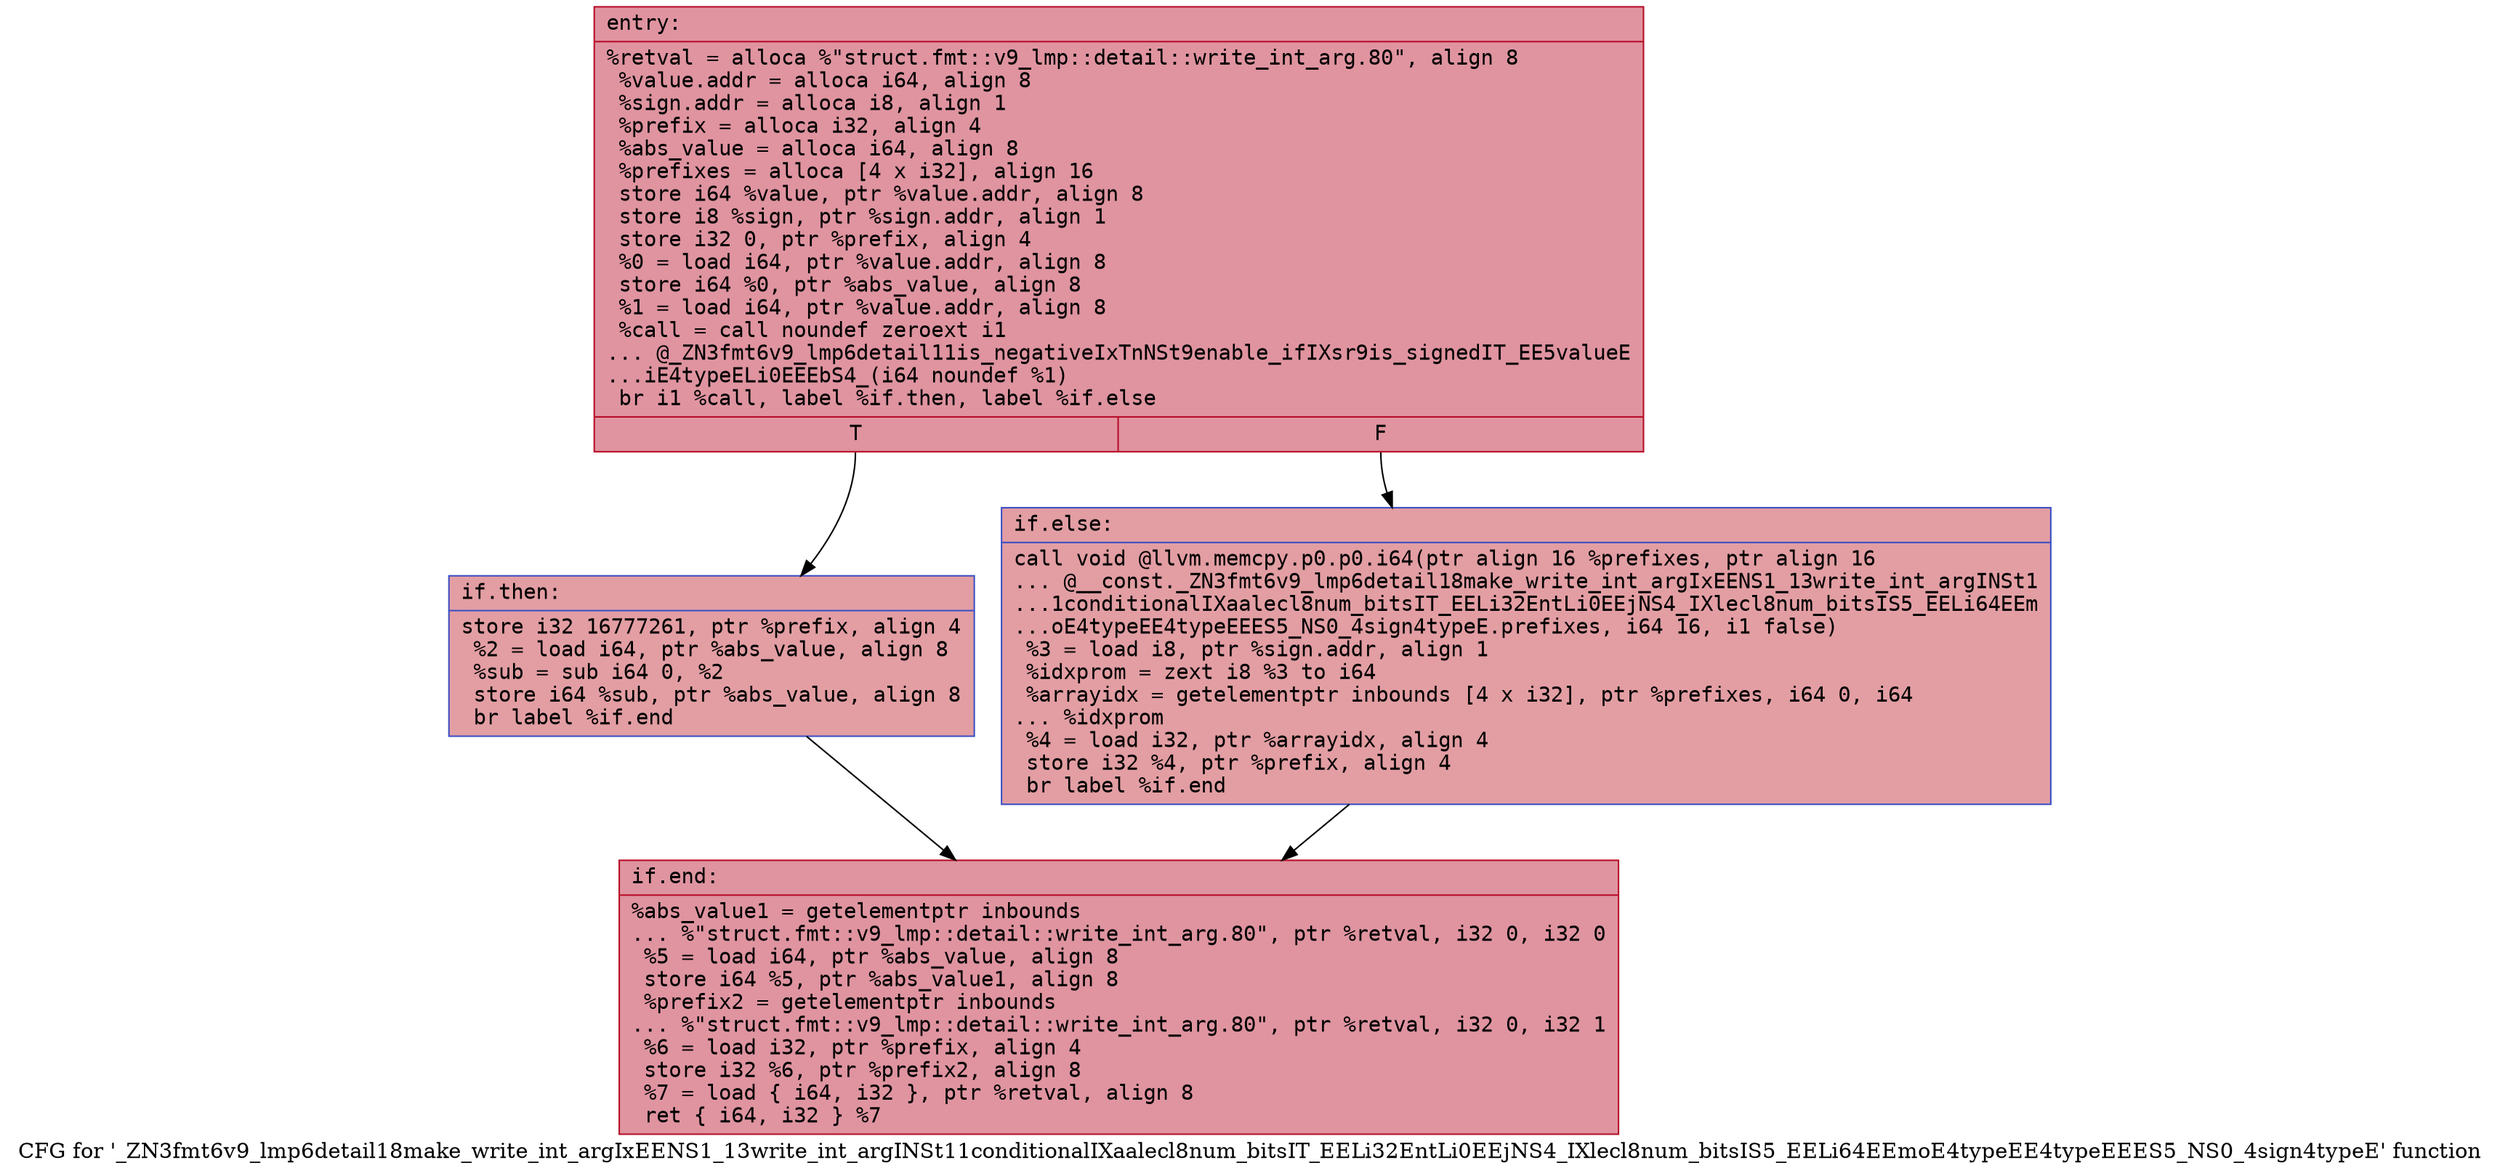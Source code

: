 digraph "CFG for '_ZN3fmt6v9_lmp6detail18make_write_int_argIxEENS1_13write_int_argINSt11conditionalIXaalecl8num_bitsIT_EELi32EntLi0EEjNS4_IXlecl8num_bitsIS5_EELi64EEmoE4typeEE4typeEEES5_NS0_4sign4typeE' function" {
	label="CFG for '_ZN3fmt6v9_lmp6detail18make_write_int_argIxEENS1_13write_int_argINSt11conditionalIXaalecl8num_bitsIT_EELi32EntLi0EEjNS4_IXlecl8num_bitsIS5_EELi64EEmoE4typeEE4typeEEES5_NS0_4sign4typeE' function";

	Node0x55fec355a070 [shape=record,color="#b70d28ff", style=filled, fillcolor="#b70d2870" fontname="Courier",label="{entry:\l|  %retval = alloca %\"struct.fmt::v9_lmp::detail::write_int_arg.80\", align 8\l  %value.addr = alloca i64, align 8\l  %sign.addr = alloca i8, align 1\l  %prefix = alloca i32, align 4\l  %abs_value = alloca i64, align 8\l  %prefixes = alloca [4 x i32], align 16\l  store i64 %value, ptr %value.addr, align 8\l  store i8 %sign, ptr %sign.addr, align 1\l  store i32 0, ptr %prefix, align 4\l  %0 = load i64, ptr %value.addr, align 8\l  store i64 %0, ptr %abs_value, align 8\l  %1 = load i64, ptr %value.addr, align 8\l  %call = call noundef zeroext i1\l... @_ZN3fmt6v9_lmp6detail11is_negativeIxTnNSt9enable_ifIXsr9is_signedIT_EE5valueE\l...iE4typeELi0EEEbS4_(i64 noundef %1)\l  br i1 %call, label %if.then, label %if.else\l|{<s0>T|<s1>F}}"];
	Node0x55fec355a070:s0 -> Node0x55fec355a990[tooltip="entry -> if.then\nProbability 50.00%" ];
	Node0x55fec355a070:s1 -> Node0x55fec355aa00[tooltip="entry -> if.else\nProbability 50.00%" ];
	Node0x55fec355a990 [shape=record,color="#3d50c3ff", style=filled, fillcolor="#be242e70" fontname="Courier",label="{if.then:\l|  store i32 16777261, ptr %prefix, align 4\l  %2 = load i64, ptr %abs_value, align 8\l  %sub = sub i64 0, %2\l  store i64 %sub, ptr %abs_value, align 8\l  br label %if.end\l}"];
	Node0x55fec355a990 -> Node0x55fec35670e0[tooltip="if.then -> if.end\nProbability 100.00%" ];
	Node0x55fec355aa00 [shape=record,color="#3d50c3ff", style=filled, fillcolor="#be242e70" fontname="Courier",label="{if.else:\l|  call void @llvm.memcpy.p0.p0.i64(ptr align 16 %prefixes, ptr align 16\l... @__const._ZN3fmt6v9_lmp6detail18make_write_int_argIxEENS1_13write_int_argINSt1\l...1conditionalIXaalecl8num_bitsIT_EELi32EntLi0EEjNS4_IXlecl8num_bitsIS5_EELi64EEm\l...oE4typeEE4typeEEES5_NS0_4sign4typeE.prefixes, i64 16, i1 false)\l  %3 = load i8, ptr %sign.addr, align 1\l  %idxprom = zext i8 %3 to i64\l  %arrayidx = getelementptr inbounds [4 x i32], ptr %prefixes, i64 0, i64\l... %idxprom\l  %4 = load i32, ptr %arrayidx, align 4\l  store i32 %4, ptr %prefix, align 4\l  br label %if.end\l}"];
	Node0x55fec355aa00 -> Node0x55fec35670e0[tooltip="if.else -> if.end\nProbability 100.00%" ];
	Node0x55fec35670e0 [shape=record,color="#b70d28ff", style=filled, fillcolor="#b70d2870" fontname="Courier",label="{if.end:\l|  %abs_value1 = getelementptr inbounds\l... %\"struct.fmt::v9_lmp::detail::write_int_arg.80\", ptr %retval, i32 0, i32 0\l  %5 = load i64, ptr %abs_value, align 8\l  store i64 %5, ptr %abs_value1, align 8\l  %prefix2 = getelementptr inbounds\l... %\"struct.fmt::v9_lmp::detail::write_int_arg.80\", ptr %retval, i32 0, i32 1\l  %6 = load i32, ptr %prefix, align 4\l  store i32 %6, ptr %prefix2, align 8\l  %7 = load \{ i64, i32 \}, ptr %retval, align 8\l  ret \{ i64, i32 \} %7\l}"];
}
